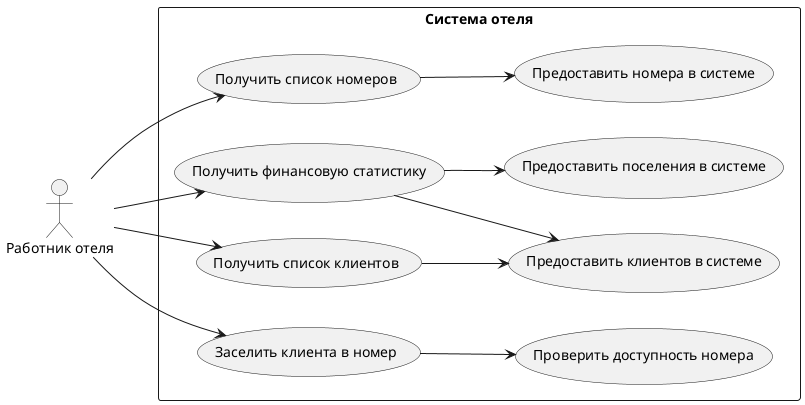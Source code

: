@startuml
left to right direction
:Работник отеля: as Receptionist

rectangle "Система отеля" {
    Receptionist --> (Получить финансовую статистику)
    Receptionist --> (Получить список номеров)
    Receptionist --> (Получить список клиентов)
    Receptionist --> (Заселить клиента в номер)

    (Получить финансовую статистику) --> (Предоставить клиентов в системе)
    (Получить финансовую статистику) --> (Предоставить поселения в системе)
    (Получить список номеров) --> (Предоставить номера в системе)
    (Получить список клиентов) --> (Предоставить клиентов в системе)
    (Заселить клиента в номер) --> (Проверить доступность номера)
}
@enduml